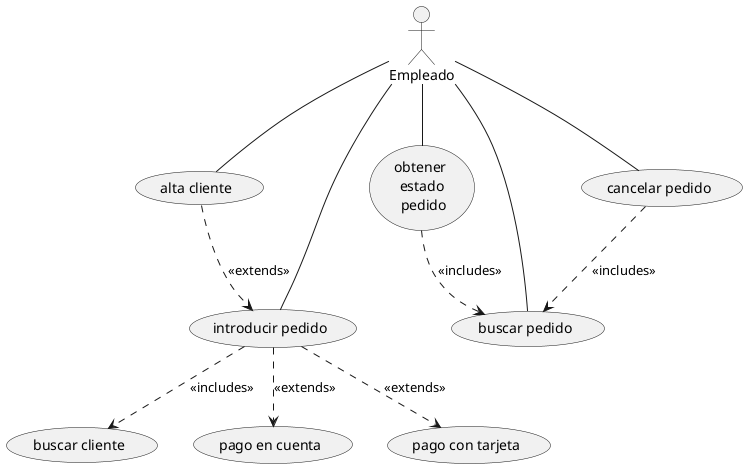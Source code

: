 @startuml
'https://plantuml.com/sequence-diagram
:Empleado: as emp
emp --(alta cliente)
emp --(introducir pedido)
emp --(obtener \n estado \n pedido)
emp --(buscar pedido)
emp --(cancelar pedido)
(alta cliente) ..>(introducir pedido) : <<extends>>
(obtener \n estado \n pedido)..>(buscar pedido): <<includes>>
(cancelar pedido)..>(buscar pedido): <<includes>>
(introducir pedido)..>(buscar cliente) : <<includes>>
(introducir pedido)..>(pago en cuenta) : <<extends>>
(introducir pedido)..>(pago con tarjeta) : <<extends>>

@enduml